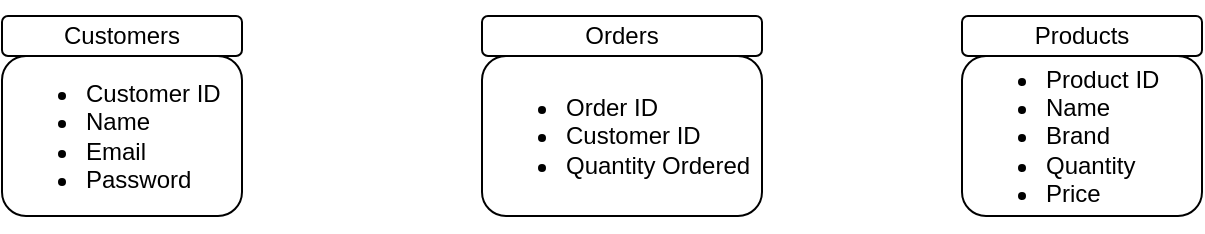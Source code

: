 <mxfile version="12.9.9" type="device"><diagram id="P03wM7nVxxRjR3x7W7P-" name="Page-1"><mxGraphModel dx="868" dy="450" grid="1" gridSize="10" guides="1" tooltips="1" connect="1" arrows="1" fold="1" page="1" pageScale="1" pageWidth="850" pageHeight="1100" math="0" shadow="0"><root><mxCell id="0"/><mxCell id="1" parent="0"/><mxCell id="VpMS5YQjx_l7w95rccoe-10" value="" style="edgeStyle=orthogonalEdgeStyle;rounded=0;orthogonalLoop=1;jettySize=auto;html=1;" edge="1" parent="1" source="VpMS5YQjx_l7w95rccoe-2" target="VpMS5YQjx_l7w95rccoe-3"><mxGeometry relative="1" as="geometry"/></mxCell><mxCell id="VpMS5YQjx_l7w95rccoe-2" value="Customers" style="rounded=1;whiteSpace=wrap;html=1;" vertex="1" parent="1"><mxGeometry x="120" y="180" width="120" height="20" as="geometry"/></mxCell><mxCell id="VpMS5YQjx_l7w95rccoe-3" value="&lt;ul&gt;&lt;li&gt;Customer ID&lt;/li&gt;&lt;li&gt;Name&lt;/li&gt;&lt;li&gt;Email&lt;/li&gt;&lt;li&gt;Password&lt;/li&gt;&lt;/ul&gt;" style="rounded=1;whiteSpace=wrap;html=1;align=left;" vertex="1" parent="1"><mxGeometry x="120" y="200" width="120" height="80" as="geometry"/></mxCell><mxCell id="VpMS5YQjx_l7w95rccoe-6" value="&lt;ul&gt;&lt;li&gt;Order ID&lt;/li&gt;&lt;li&gt;Customer ID&lt;/li&gt;&lt;li&gt;Quantity Ordered&lt;/li&gt;&lt;/ul&gt;" style="rounded=1;whiteSpace=wrap;html=1;align=left;" vertex="1" parent="1"><mxGeometry x="360" y="200" width="140" height="80" as="geometry"/></mxCell><mxCell id="VpMS5YQjx_l7w95rccoe-7" value="Orders" style="rounded=1;whiteSpace=wrap;html=1;" vertex="1" parent="1"><mxGeometry x="360" y="180" width="140" height="20" as="geometry"/></mxCell><mxCell id="VpMS5YQjx_l7w95rccoe-8" value="&lt;ul&gt;&lt;li&gt;Product ID&lt;/li&gt;&lt;li&gt;Name&lt;/li&gt;&lt;li&gt;Brand&lt;/li&gt;&lt;li&gt;Quantity&lt;/li&gt;&lt;li&gt;Price&lt;/li&gt;&lt;/ul&gt;" style="rounded=1;whiteSpace=wrap;html=1;align=left;" vertex="1" parent="1"><mxGeometry x="600" y="200" width="120" height="80" as="geometry"/></mxCell><mxCell id="VpMS5YQjx_l7w95rccoe-9" value="Products" style="rounded=1;whiteSpace=wrap;html=1;" vertex="1" parent="1"><mxGeometry x="600" y="180" width="120" height="20" as="geometry"/></mxCell></root></mxGraphModel></diagram></mxfile>